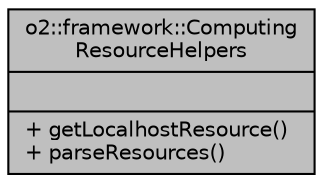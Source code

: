 digraph "o2::framework::ComputingResourceHelpers"
{
 // INTERACTIVE_SVG=YES
  bgcolor="transparent";
  edge [fontname="Helvetica",fontsize="10",labelfontname="Helvetica",labelfontsize="10"];
  node [fontname="Helvetica",fontsize="10",shape=record];
  Node1 [label="{o2::framework::Computing\lResourceHelpers\n||+ getLocalhostResource()\l+ parseResources()\l}",height=0.2,width=0.4,color="black", fillcolor="grey75", style="filled", fontcolor="black"];
}
